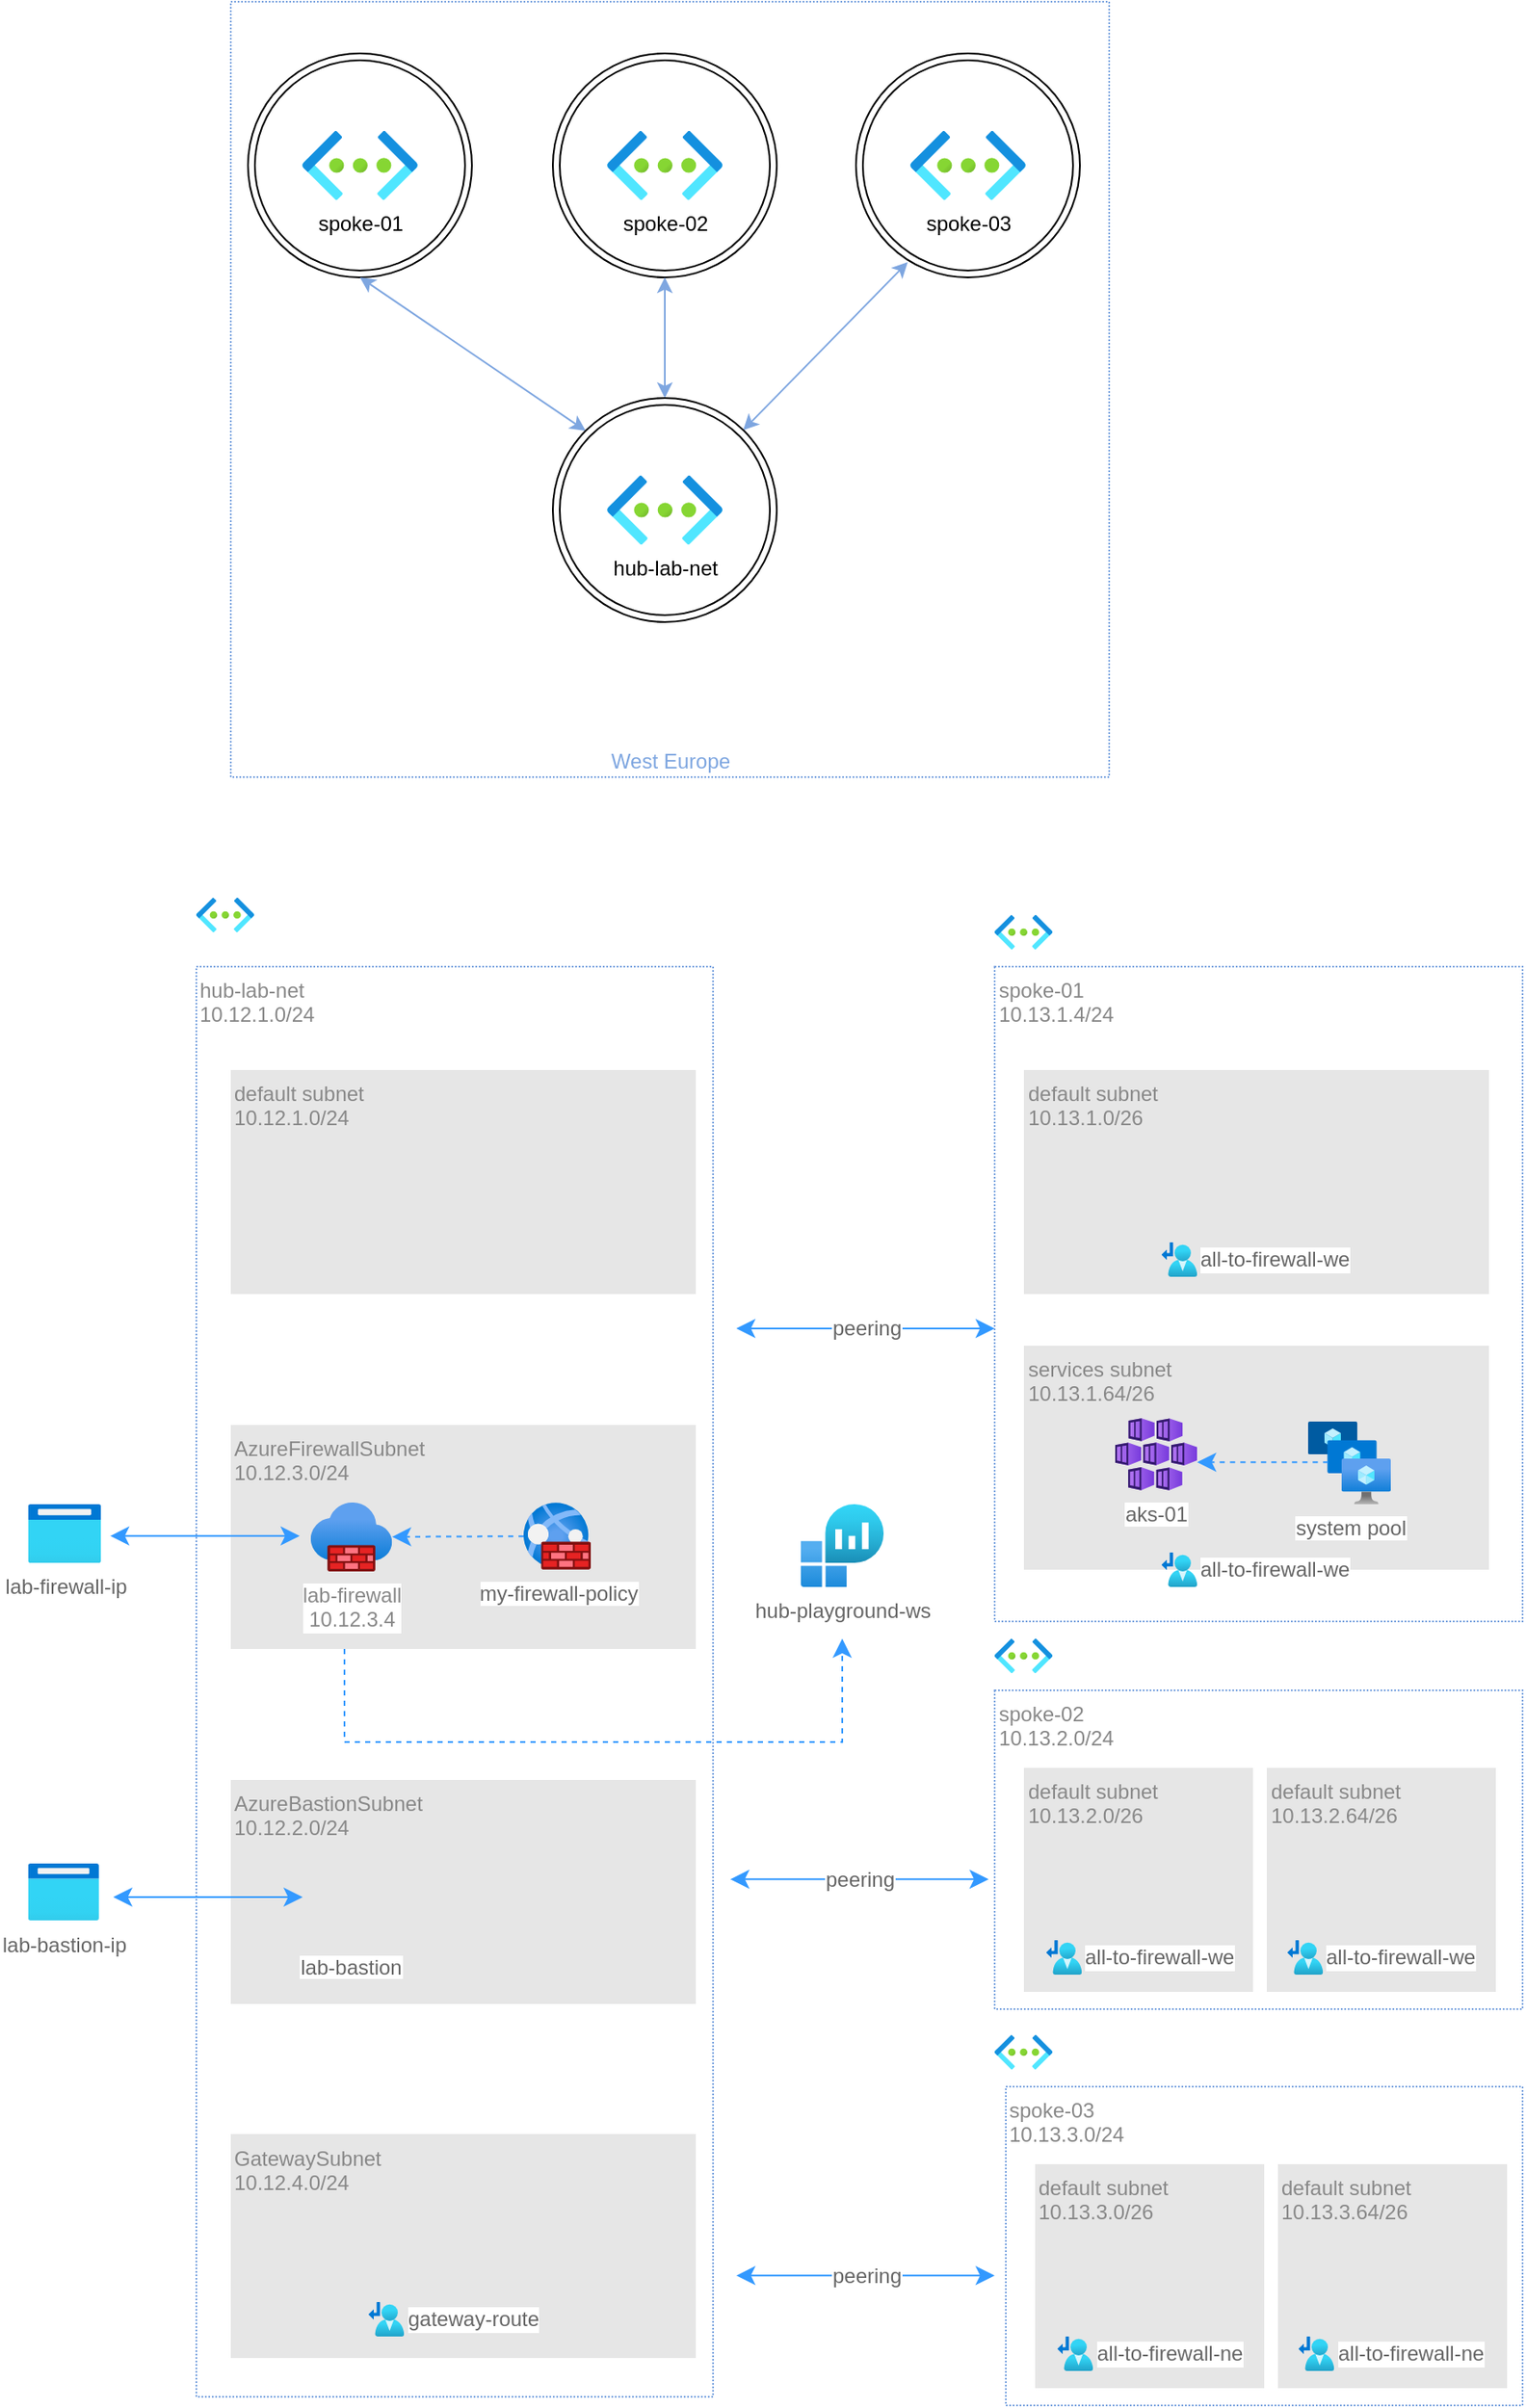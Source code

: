 <mxfile version="21.3.7" type="device">
  <diagram name="Page-1" id="FFA9UxrkgAWa3RQxIZZn">
    <mxGraphModel dx="2510" dy="1232" grid="1" gridSize="10" guides="1" tooltips="1" connect="1" arrows="1" fold="1" page="1" pageScale="1" pageWidth="850" pageHeight="1100" math="0" shadow="0">
      <root>
        <mxCell id="0" />
        <mxCell id="1" parent="0" />
        <mxCell id="JXWO4xugu6VxWCJeTE2x-30" value="West Europe" style="verticalLabelPosition=middle;verticalAlign=bottom;html=1;shape=mxgraph.basic.rect;fillColor2=none;strokeWidth=1;size=20;indent=5;fillColor=none;strokeColor=#7EA6E0;dashed=1;dashPattern=1 1;fontColor=#7EA6E0;labelPosition=center;align=center;horizontal=1;" parent="1" vertex="1">
          <mxGeometry x="70" y="40" width="510" height="450" as="geometry" />
        </mxCell>
        <mxCell id="JXWO4xugu6VxWCJeTE2x-6" value="" style="group" parent="1" vertex="1" connectable="0">
          <mxGeometry x="80" y="70" width="130" height="130" as="geometry" />
        </mxCell>
        <mxCell id="JXWO4xugu6VxWCJeTE2x-3" value="" style="ellipse;shape=doubleEllipse;whiteSpace=wrap;html=1;aspect=fixed;" parent="JXWO4xugu6VxWCJeTE2x-6" vertex="1">
          <mxGeometry width="130" height="130" as="geometry" />
        </mxCell>
        <mxCell id="JXWO4xugu6VxWCJeTE2x-4" value="spoke-01" style="aspect=fixed;html=1;points=[];align=center;image;fontSize=12;image=img/lib/azure2/networking/Virtual_Networks.svg;" parent="JXWO4xugu6VxWCJeTE2x-6" vertex="1">
          <mxGeometry x="31.5" y="45" width="67" height="40" as="geometry" />
        </mxCell>
        <mxCell id="JXWO4xugu6VxWCJeTE2x-7" value="" style="group" parent="1" vertex="1" connectable="0">
          <mxGeometry x="257" y="70" width="130" height="130" as="geometry" />
        </mxCell>
        <mxCell id="JXWO4xugu6VxWCJeTE2x-8" value="" style="ellipse;shape=doubleEllipse;whiteSpace=wrap;html=1;aspect=fixed;" parent="JXWO4xugu6VxWCJeTE2x-7" vertex="1">
          <mxGeometry width="130" height="130" as="geometry" />
        </mxCell>
        <mxCell id="JXWO4xugu6VxWCJeTE2x-9" value="spoke-02" style="aspect=fixed;html=1;points=[];align=center;image;fontSize=12;image=img/lib/azure2/networking/Virtual_Networks.svg;" parent="JXWO4xugu6VxWCJeTE2x-7" vertex="1">
          <mxGeometry x="31.5" y="45" width="67" height="40" as="geometry" />
        </mxCell>
        <mxCell id="JXWO4xugu6VxWCJeTE2x-11" value="" style="group" parent="1" vertex="1" connectable="0">
          <mxGeometry x="433" y="70" width="130" height="130" as="geometry" />
        </mxCell>
        <mxCell id="JXWO4xugu6VxWCJeTE2x-12" value="" style="ellipse;shape=doubleEllipse;whiteSpace=wrap;html=1;aspect=fixed;" parent="JXWO4xugu6VxWCJeTE2x-11" vertex="1">
          <mxGeometry width="130" height="130" as="geometry" />
        </mxCell>
        <mxCell id="JXWO4xugu6VxWCJeTE2x-13" value="spoke-03" style="aspect=fixed;html=1;points=[];align=center;image;fontSize=12;image=img/lib/azure2/networking/Virtual_Networks.svg;" parent="JXWO4xugu6VxWCJeTE2x-11" vertex="1">
          <mxGeometry x="31.5" y="45" width="67" height="40" as="geometry" />
        </mxCell>
        <mxCell id="JXWO4xugu6VxWCJeTE2x-35" value="" style="endArrow=classic;startArrow=classic;html=1;rounded=0;fontColor=#7EA6E0;entryX=0.5;entryY=1;entryDx=0;entryDy=0;exitX=0;exitY=0;exitDx=0;exitDy=0;strokeColor=#7EA6E0;" parent="1" source="JXWO4xugu6VxWCJeTE2x-2" target="JXWO4xugu6VxWCJeTE2x-3" edge="1">
          <mxGeometry width="50" height="50" relative="1" as="geometry">
            <mxPoint x="-20" y="310" as="sourcePoint" />
            <mxPoint x="30" y="180" as="targetPoint" />
          </mxGeometry>
        </mxCell>
        <mxCell id="JXWO4xugu6VxWCJeTE2x-37" value="" style="endArrow=classic;startArrow=classic;html=1;rounded=0;fontColor=#7EA6E0;entryX=0.231;entryY=0.932;entryDx=0;entryDy=0;strokeColor=#7EA6E0;entryPerimeter=0;" parent="1" source="JXWO4xugu6VxWCJeTE2x-2" target="JXWO4xugu6VxWCJeTE2x-12" edge="1">
          <mxGeometry width="50" height="50" relative="1" as="geometry">
            <mxPoint x="312.175" y="277.825" as="sourcePoint" />
            <mxPoint x="332" y="210" as="targetPoint" />
          </mxGeometry>
        </mxCell>
        <mxCell id="JXWO4xugu6VxWCJeTE2x-36" value="" style="endArrow=classic;startArrow=classic;html=1;rounded=0;fontColor=#7EA6E0;entryX=0.5;entryY=1;entryDx=0;entryDy=0;strokeColor=#7EA6E0;" parent="1" source="JXWO4xugu6VxWCJeTE2x-2" target="JXWO4xugu6VxWCJeTE2x-8" edge="1">
          <mxGeometry width="50" height="50" relative="1" as="geometry">
            <mxPoint x="177.825" y="277.825" as="sourcePoint" />
            <mxPoint x="155" y="210" as="targetPoint" />
          </mxGeometry>
        </mxCell>
        <mxCell id="JXWO4xugu6VxWCJeTE2x-39" value="" style="group" parent="1" vertex="1" connectable="0">
          <mxGeometry x="257" y="270" width="130" height="130" as="geometry" />
        </mxCell>
        <mxCell id="JXWO4xugu6VxWCJeTE2x-2" value="" style="ellipse;shape=doubleEllipse;whiteSpace=wrap;html=1;aspect=fixed;" parent="JXWO4xugu6VxWCJeTE2x-39" vertex="1">
          <mxGeometry width="130" height="130" as="geometry" />
        </mxCell>
        <mxCell id="JXWO4xugu6VxWCJeTE2x-1" value="hub-lab-net" style="aspect=fixed;html=1;points=[];align=center;image;fontSize=12;image=img/lib/azure2/networking/Virtual_Networks.svg;" parent="JXWO4xugu6VxWCJeTE2x-39" vertex="1">
          <mxGeometry x="31.5" y="45" width="67" height="40" as="geometry" />
        </mxCell>
        <mxCell id="dC8h2j_e8fjJUz522AtT-1" value="hub-lab-net&lt;br&gt;10.12.1.0/24" style="verticalLabelPosition=middle;verticalAlign=top;shape=mxgraph.basic.rect;fillColor2=none;strokeWidth=1;size=20;indent=5;fillColor=none;strokeColor=#7EA6E0;dashed=1;dashPattern=1 1;fontColor=#888888;labelPosition=center;align=left;horizontal=1;labelBorderColor=none;html=1;" parent="1" vertex="1">
          <mxGeometry x="50" y="600" width="300" height="830" as="geometry" />
        </mxCell>
        <mxCell id="dC8h2j_e8fjJUz522AtT-2" value="" style="image;aspect=fixed;html=1;points=[];align=center;fontSize=12;image=img/lib/azure2/networking/Virtual_Networks.svg;" parent="1" vertex="1">
          <mxGeometry x="50" y="560" width="33.5" height="20" as="geometry" />
        </mxCell>
        <mxCell id="dC8h2j_e8fjJUz522AtT-3" value="default subnet&lt;br&gt;10.12.1.0/24" style="verticalLabelPosition=middle;verticalAlign=top;shape=mxgraph.basic.rect;fillColor2=none;strokeWidth=1;size=20;indent=5;fillColor=#E6E6E6;strokeColor=none;dashed=1;dashPattern=1 1;fontColor=#888888;labelPosition=center;align=left;horizontal=1;labelBorderColor=none;html=1;" parent="1" vertex="1">
          <mxGeometry x="70" y="660" width="270" height="130" as="geometry" />
        </mxCell>
        <mxCell id="dC8h2j_e8fjJUz522AtT-6" value="GatewaySubnet&lt;br&gt;10.12.4.0/24" style="verticalLabelPosition=middle;verticalAlign=top;shape=mxgraph.basic.rect;fillColor2=none;strokeWidth=1;size=20;indent=5;fillColor=#E6E6E6;strokeColor=none;dashed=1;dashPattern=1 1;fontColor=#888888;labelPosition=center;align=left;horizontal=1;labelBorderColor=none;html=1;" parent="1" vertex="1">
          <mxGeometry x="70" y="1277.5" width="270" height="130" as="geometry" />
        </mxCell>
        <mxCell id="dC8h2j_e8fjJUz522AtT-15" value="lab-firewall-ip" style="image;aspect=fixed;html=1;points=[];align=center;fontSize=12;image=img/lib/azure2/general/Browser.svg;fontColor=#666666;" parent="1" vertex="1">
          <mxGeometry x="-47.75" y="912" width="42.5" height="34" as="geometry" />
        </mxCell>
        <mxCell id="dC8h2j_e8fjJUz522AtT-16" value="lab-bastion-ip" style="image;aspect=fixed;html=1;points=[];align=center;fontSize=12;image=img/lib/azure2/general/Browser.svg;fontColor=#666666;" parent="1" vertex="1">
          <mxGeometry x="-47.75" y="1120.5" width="41.25" height="33" as="geometry" />
        </mxCell>
        <mxCell id="dC8h2j_e8fjJUz522AtT-21" value="spoke-01&lt;br&gt;10.13.1.4/24" style="verticalLabelPosition=middle;verticalAlign=top;shape=mxgraph.basic.rect;fillColor2=none;strokeWidth=1;size=20;indent=5;fillColor=none;strokeColor=#7EA6E0;dashed=1;dashPattern=1 1;fontColor=#888888;labelPosition=center;align=left;horizontal=1;labelBorderColor=none;html=1;" parent="1" vertex="1">
          <mxGeometry x="513.5" y="600" width="306.5" height="380" as="geometry" />
        </mxCell>
        <mxCell id="dC8h2j_e8fjJUz522AtT-22" value="default subnet&lt;br&gt;10.13.1.0/26" style="verticalLabelPosition=middle;verticalAlign=top;shape=mxgraph.basic.rect;fillColor2=none;strokeWidth=1;size=20;indent=5;fillColor=#E6E6E6;strokeColor=none;dashed=1;dashPattern=1 1;fontColor=#888888;labelPosition=center;align=left;horizontal=1;labelBorderColor=none;html=1;" parent="1" vertex="1">
          <mxGeometry x="530.5" y="660" width="270" height="130" as="geometry" />
        </mxCell>
        <mxCell id="dC8h2j_e8fjJUz522AtT-23" value="services subnet&lt;br&gt;10.13.1.64/26" style="verticalLabelPosition=middle;verticalAlign=top;shape=mxgraph.basic.rect;fillColor2=none;strokeWidth=1;size=20;indent=5;fillColor=#E6E6E6;strokeColor=none;dashed=1;dashPattern=1 1;fontColor=#888888;labelPosition=center;align=left;horizontal=1;labelBorderColor=none;html=1;" parent="1" vertex="1">
          <mxGeometry x="530.5" y="820" width="270" height="130" as="geometry" />
        </mxCell>
        <mxCell id="dC8h2j_e8fjJUz522AtT-24" value="all-to-firewall-we" style="image;aspect=fixed;html=1;points=[];align=left;fontSize=12;image=img/lib/azure2/networking/Route_Tables.svg;labelPosition=right;verticalLabelPosition=middle;verticalAlign=middle;fontColor=#666666;" parent="1" vertex="1">
          <mxGeometry x="610.45" y="760" width="20.65" height="20" as="geometry" />
        </mxCell>
        <mxCell id="dC8h2j_e8fjJUz522AtT-25" value="all-to-firewall-we" style="image;aspect=fixed;html=1;points=[];align=left;fontSize=12;image=img/lib/azure2/networking/Route_Tables.svg;labelPosition=right;verticalLabelPosition=middle;verticalAlign=middle;fontColor=#666666;" parent="1" vertex="1">
          <mxGeometry x="610.45" y="940" width="20.65" height="20" as="geometry" />
        </mxCell>
        <mxCell id="dC8h2j_e8fjJUz522AtT-26" value="aks-01" style="image;aspect=fixed;html=1;points=[];align=center;fontSize=12;image=img/lib/azure2/containers/Kubernetes_Services.svg;fontColor=#666666;" parent="1" vertex="1">
          <mxGeometry x="583.5" y="862" width="47.6" height="42" as="geometry" />
        </mxCell>
        <mxCell id="dC8h2j_e8fjJUz522AtT-27" value="system pool" style="image;aspect=fixed;html=1;points=[];align=center;fontSize=12;image=img/lib/azure2/compute/VM_Scale_Sets.svg;fontColor=#666666;" parent="1" vertex="1">
          <mxGeometry x="695.5" y="864" width="48" height="48" as="geometry" />
        </mxCell>
        <mxCell id="dC8h2j_e8fjJUz522AtT-28" value="" style="edgeStyle=none;curved=1;rounded=0;orthogonalLoop=1;jettySize=auto;html=1;fontSize=12;startSize=8;endSize=8;strokeColor=#3399FF;dashed=1;" parent="1" edge="1">
          <mxGeometry relative="1" as="geometry">
            <mxPoint x="707.1" y="887.58" as="sourcePoint" />
            <mxPoint x="631.1" y="887.58" as="targetPoint" />
          </mxGeometry>
        </mxCell>
        <mxCell id="dC8h2j_e8fjJUz522AtT-29" value="spoke-02&lt;br&gt;10.13.2.0/24" style="verticalLabelPosition=middle;verticalAlign=top;shape=mxgraph.basic.rect;fillColor2=none;strokeWidth=1;size=20;indent=5;fillColor=none;strokeColor=#7EA6E0;dashed=1;dashPattern=1 1;fontColor=#888888;labelPosition=center;align=left;horizontal=1;labelBorderColor=none;html=1;" parent="1" vertex="1">
          <mxGeometry x="513.5" y="1020" width="306.5" height="185" as="geometry" />
        </mxCell>
        <mxCell id="dC8h2j_e8fjJUz522AtT-30" value="default subnet&lt;br&gt;10.13.2.0/26" style="verticalLabelPosition=middle;verticalAlign=top;shape=mxgraph.basic.rect;fillColor2=none;strokeWidth=1;size=20;indent=5;fillColor=#E6E6E6;strokeColor=none;dashed=1;dashPattern=1 1;fontColor=#888888;labelPosition=center;align=left;horizontal=1;labelBorderColor=none;html=1;" parent="1" vertex="1">
          <mxGeometry x="530.5" y="1065" width="133" height="130" as="geometry" />
        </mxCell>
        <mxCell id="dC8h2j_e8fjJUz522AtT-31" value="default subnet&lt;br&gt;10.13.2.64/26" style="verticalLabelPosition=middle;verticalAlign=top;shape=mxgraph.basic.rect;fillColor2=none;strokeWidth=1;size=20;indent=5;fillColor=#E6E6E6;strokeColor=none;dashed=1;dashPattern=1 1;fontColor=#888888;labelPosition=center;align=left;horizontal=1;labelBorderColor=none;html=1;" parent="1" vertex="1">
          <mxGeometry x="671.5" y="1065" width="133" height="130" as="geometry" />
        </mxCell>
        <mxCell id="dC8h2j_e8fjJUz522AtT-32" value="all-to-firewall-we" style="image;aspect=fixed;html=1;points=[];align=left;fontSize=12;image=img/lib/azure2/networking/Route_Tables.svg;labelPosition=right;verticalLabelPosition=middle;verticalAlign=middle;fontColor=#666666;" parent="1" vertex="1">
          <mxGeometry x="543.5" y="1165" width="20.65" height="20" as="geometry" />
        </mxCell>
        <mxCell id="dC8h2j_e8fjJUz522AtT-33" value="all-to-firewall-we" style="image;aspect=fixed;html=1;points=[];align=left;fontSize=12;image=img/lib/azure2/networking/Route_Tables.svg;labelPosition=right;verticalLabelPosition=middle;verticalAlign=middle;fontColor=#666666;" parent="1" vertex="1">
          <mxGeometry x="683.5" y="1165" width="20.65" height="20" as="geometry" />
        </mxCell>
        <mxCell id="dC8h2j_e8fjJUz522AtT-34" value="spoke-03&lt;br&gt;10.13.3.0/24" style="verticalLabelPosition=middle;verticalAlign=top;shape=mxgraph.basic.rect;fillColor2=none;strokeWidth=1;size=20;indent=5;fillColor=none;strokeColor=#7EA6E0;dashed=1;dashPattern=1 1;fontColor=#888888;labelPosition=center;align=left;horizontal=1;labelBorderColor=none;html=1;" parent="1" vertex="1">
          <mxGeometry x="520" y="1250" width="300" height="185" as="geometry" />
        </mxCell>
        <mxCell id="dC8h2j_e8fjJUz522AtT-35" value="default subnet&lt;br&gt;10.13.3.0/26" style="verticalLabelPosition=middle;verticalAlign=top;shape=mxgraph.basic.rect;fillColor2=none;strokeWidth=1;size=20;indent=5;fillColor=#E6E6E6;strokeColor=none;dashed=1;dashPattern=1 1;fontColor=#888888;labelPosition=center;align=left;horizontal=1;labelBorderColor=none;html=1;" parent="1" vertex="1">
          <mxGeometry x="537" y="1295" width="133" height="130" as="geometry" />
        </mxCell>
        <mxCell id="dC8h2j_e8fjJUz522AtT-36" value="default subnet&lt;br&gt;10.13.3.64/26" style="verticalLabelPosition=middle;verticalAlign=top;shape=mxgraph.basic.rect;fillColor2=none;strokeWidth=1;size=20;indent=5;fillColor=#E6E6E6;strokeColor=none;dashed=1;dashPattern=1 1;fontColor=#888888;labelPosition=center;align=left;horizontal=1;labelBorderColor=none;html=1;" parent="1" vertex="1">
          <mxGeometry x="678" y="1295" width="133" height="130" as="geometry" />
        </mxCell>
        <mxCell id="dC8h2j_e8fjJUz522AtT-37" value="all-to-firewall-ne" style="image;aspect=fixed;html=1;points=[];align=left;fontSize=12;image=img/lib/azure2/networking/Route_Tables.svg;labelPosition=right;verticalLabelPosition=middle;verticalAlign=middle;fontColor=#666666;" parent="1" vertex="1">
          <mxGeometry x="550" y="1395" width="20.65" height="20" as="geometry" />
        </mxCell>
        <mxCell id="dC8h2j_e8fjJUz522AtT-38" value="all-to-firewall-ne" style="image;aspect=fixed;html=1;points=[];align=left;fontSize=12;image=img/lib/azure2/networking/Route_Tables.svg;labelPosition=right;verticalLabelPosition=middle;verticalAlign=middle;fontColor=#666666;" parent="1" vertex="1">
          <mxGeometry x="690" y="1395" width="20.65" height="20" as="geometry" />
        </mxCell>
        <mxCell id="dC8h2j_e8fjJUz522AtT-40" value="" style="image;aspect=fixed;html=1;points=[];align=center;fontSize=12;image=img/lib/azure2/networking/Virtual_Networks.svg;" parent="1" vertex="1">
          <mxGeometry x="513.5" y="570" width="33.5" height="20" as="geometry" />
        </mxCell>
        <mxCell id="dC8h2j_e8fjJUz522AtT-41" value="" style="image;aspect=fixed;html=1;points=[];align=center;fontSize=12;image=img/lib/azure2/networking/Virtual_Networks.svg;" parent="1" vertex="1">
          <mxGeometry x="513.5" y="990" width="33.5" height="20" as="geometry" />
        </mxCell>
        <mxCell id="dC8h2j_e8fjJUz522AtT-42" value="" style="image;aspect=fixed;html=1;points=[];align=center;fontSize=12;image=img/lib/azure2/networking/Virtual_Networks.svg;" parent="1" vertex="1">
          <mxGeometry x="513.5" y="1220" width="33.5" height="20" as="geometry" />
        </mxCell>
        <mxCell id="dC8h2j_e8fjJUz522AtT-43" value="peering" style="endArrow=classic;startArrow=classic;html=1;rounded=0;fontSize=12;startSize=8;endSize=8;curved=1;strokeColor=#3399FF;fontColor=#666666;" parent="1" edge="1">
          <mxGeometry width="50" height="50" relative="1" as="geometry">
            <mxPoint x="360" y="1129.66" as="sourcePoint" />
            <mxPoint x="510" y="1129.66" as="targetPoint" />
          </mxGeometry>
        </mxCell>
        <mxCell id="dC8h2j_e8fjJUz522AtT-45" value="peering" style="endArrow=classic;startArrow=classic;html=1;rounded=0;fontSize=12;startSize=8;endSize=8;curved=1;strokeColor=#3399FF;fontColor=#666666;" parent="1" edge="1">
          <mxGeometry width="50" height="50" relative="1" as="geometry">
            <mxPoint x="363.5" y="1359.66" as="sourcePoint" />
            <mxPoint x="513.5" y="1359.66" as="targetPoint" />
          </mxGeometry>
        </mxCell>
        <mxCell id="dC8h2j_e8fjJUz522AtT-46" value="peering" style="endArrow=classic;startArrow=classic;html=1;rounded=0;fontSize=12;startSize=8;endSize=8;curved=1;strokeColor=#3399FF;fontColor=#666666;" parent="1" edge="1">
          <mxGeometry width="50" height="50" relative="1" as="geometry">
            <mxPoint x="363.5" y="810.0" as="sourcePoint" />
            <mxPoint x="513.5" y="810.0" as="targetPoint" />
          </mxGeometry>
        </mxCell>
        <mxCell id="dC8h2j_e8fjJUz522AtT-47" value="" style="group" parent="1" vertex="1" connectable="0">
          <mxGeometry x="70" y="866" width="270" height="130" as="geometry" />
        </mxCell>
        <mxCell id="dC8h2j_e8fjJUz522AtT-4" value="AzureFirewallSubnet&lt;br&gt;10.12.3.0/24" style="verticalLabelPosition=middle;verticalAlign=top;shape=mxgraph.basic.rect;fillColor2=none;strokeWidth=1;size=20;indent=5;fillColor=#E6E6E6;strokeColor=none;dashed=1;dashPattern=1 1;fontColor=#888888;labelPosition=center;align=left;horizontal=1;labelBorderColor=none;html=1;" parent="dC8h2j_e8fjJUz522AtT-47" vertex="1">
          <mxGeometry width="270" height="130" as="geometry" />
        </mxCell>
        <mxCell id="dC8h2j_e8fjJUz522AtT-7" value="lab-firewall&lt;br&gt;10.12.3.4" style="image;aspect=fixed;html=1;points=[];align=center;fontSize=12;image=img/lib/azure2/networking/Firewalls.svg;fontColor=#888888;" parent="dC8h2j_e8fjJUz522AtT-47" vertex="1">
          <mxGeometry x="46.34" y="45" width="47.33" height="40" as="geometry" />
        </mxCell>
        <mxCell id="dC8h2j_e8fjJUz522AtT-20" value="" style="edgeStyle=none;curved=1;rounded=0;orthogonalLoop=1;jettySize=auto;html=1;fontSize=12;startSize=8;endSize=8;strokeColor=#3399FF;dashed=1;" parent="dC8h2j_e8fjJUz522AtT-47" source="dC8h2j_e8fjJUz522AtT-19" target="dC8h2j_e8fjJUz522AtT-7" edge="1">
          <mxGeometry relative="1" as="geometry" />
        </mxCell>
        <mxCell id="dC8h2j_e8fjJUz522AtT-19" value="my-firewall-policy" style="image;aspect=fixed;html=1;points=[];align=center;fontSize=12;image=img/lib/azure2/networking/Web_Application_Firewall_Policies_WAF.svg;fontColor=#666666;" parent="dC8h2j_e8fjJUz522AtT-47" vertex="1">
          <mxGeometry x="170" y="45" width="39" height="39" as="geometry" />
        </mxCell>
        <mxCell id="dC8h2j_e8fjJUz522AtT-48" value="" style="group" parent="1" vertex="1" connectable="0">
          <mxGeometry x="70" y="1072" width="270" height="130" as="geometry" />
        </mxCell>
        <mxCell id="dC8h2j_e8fjJUz522AtT-5" value="AzureBastionSubnet&lt;br&gt;10.12.2.0/24" style="verticalLabelPosition=middle;verticalAlign=top;shape=mxgraph.basic.rect;fillColor2=none;strokeWidth=1;size=20;indent=5;fillColor=#E6E6E6;strokeColor=none;dashed=1;dashPattern=1 1;fontColor=#888888;labelPosition=center;align=left;horizontal=1;labelBorderColor=none;html=1;" parent="dC8h2j_e8fjJUz522AtT-48" vertex="1">
          <mxGeometry width="270" height="130" as="geometry" />
        </mxCell>
        <mxCell id="dC8h2j_e8fjJUz522AtT-10" value="lab-bastion" style="shape=image;verticalLabelPosition=bottom;labelBackgroundColor=default;verticalAlign=top;aspect=fixed;imageAspect=0;image=https://www.rbaconsulting.com/wp-content/uploads/2019/10/azure-bastion-icon.png;fontColor=#666666;" parent="dC8h2j_e8fjJUz522AtT-48" vertex="1">
          <mxGeometry x="47.5" y="50" width="45" height="45" as="geometry" />
        </mxCell>
        <mxCell id="dC8h2j_e8fjJUz522AtT-17" value="" style="endArrow=classic;startArrow=classic;html=1;rounded=0;fontSize=12;startSize=8;endSize=8;curved=1;strokeColor=#3399FF;" parent="1" edge="1">
          <mxGeometry width="50" height="50" relative="1" as="geometry">
            <mxPoint y="930.41" as="sourcePoint" />
            <mxPoint x="110" y="930.41" as="targetPoint" />
          </mxGeometry>
        </mxCell>
        <mxCell id="dC8h2j_e8fjJUz522AtT-18" value="" style="endArrow=classic;startArrow=classic;html=1;rounded=0;fontSize=12;startSize=8;endSize=8;curved=1;strokeColor=#3399FF;" parent="1" edge="1">
          <mxGeometry width="50" height="50" relative="1" as="geometry">
            <mxPoint x="1.75" y="1140" as="sourcePoint" />
            <mxPoint x="111.75" y="1140" as="targetPoint" />
          </mxGeometry>
        </mxCell>
        <mxCell id="dC8h2j_e8fjJUz522AtT-49" value="gateway-route" style="image;aspect=fixed;html=1;points=[];align=left;fontSize=12;image=img/lib/azure2/networking/Route_Tables.svg;labelPosition=right;verticalLabelPosition=middle;verticalAlign=middle;fontColor=#666666;" parent="1" vertex="1">
          <mxGeometry x="150.0" y="1375" width="20.65" height="20" as="geometry" />
        </mxCell>
        <mxCell id="dC8h2j_e8fjJUz522AtT-50" value="hub-playground-ws" style="image;aspect=fixed;html=1;points=[];align=center;fontSize=12;image=img/lib/azure2/analytics/Log_Analytics_Workspaces.svg;fontColor=#666666;" parent="1" vertex="1">
          <mxGeometry x="401" y="912" width="48" height="48" as="geometry" />
        </mxCell>
        <mxCell id="dC8h2j_e8fjJUz522AtT-53" value="" style="edgeStyle=segmentEdgeStyle;endArrow=classic;html=1;curved=0;rounded=0;endSize=8;startSize=8;fontSize=12;dashed=1;strokeColor=#3399FF;" parent="1" source="dC8h2j_e8fjJUz522AtT-4" edge="1">
          <mxGeometry width="50" height="50" relative="1" as="geometry">
            <mxPoint x="375" y="1040" as="sourcePoint" />
            <mxPoint x="425" y="990" as="targetPoint" />
            <Array as="points">
              <mxPoint x="136" y="1050" />
              <mxPoint x="425" y="1050" />
            </Array>
          </mxGeometry>
        </mxCell>
      </root>
    </mxGraphModel>
  </diagram>
</mxfile>
